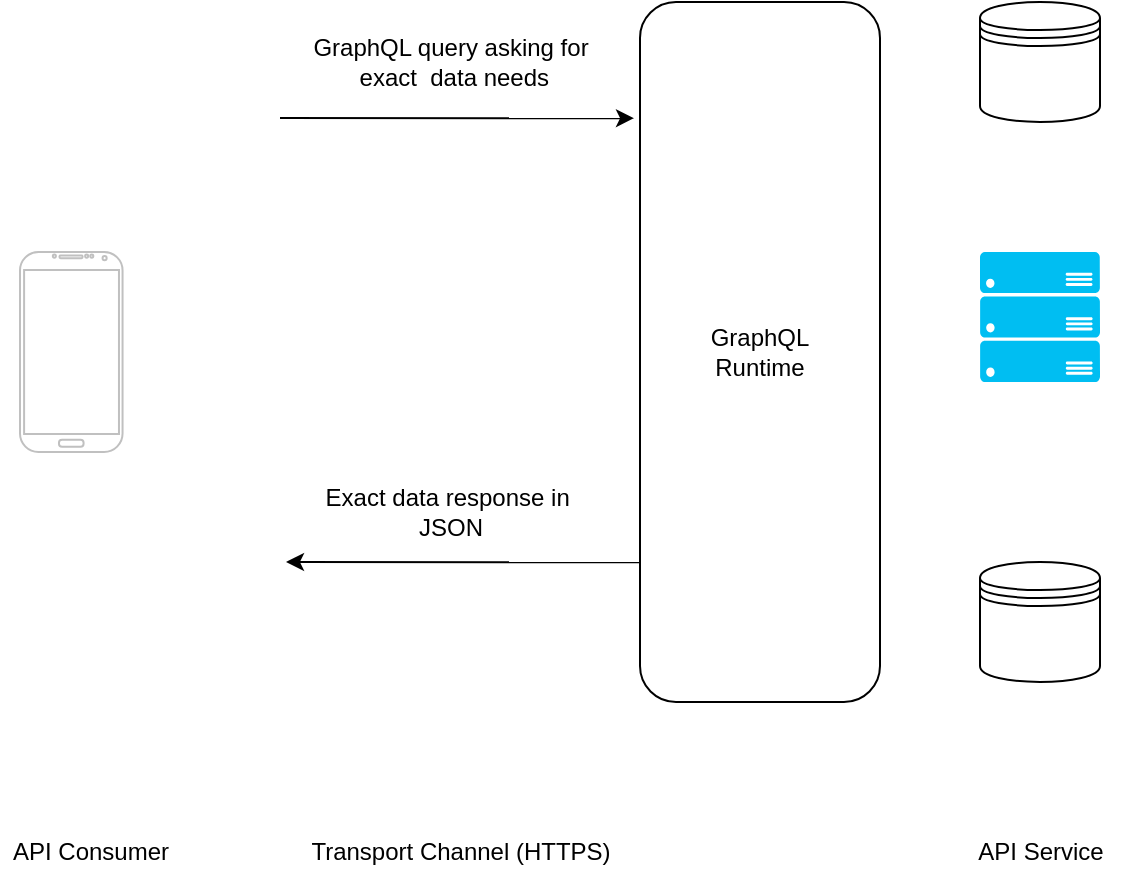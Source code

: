 <mxfile version="14.6.13" type="device"><diagram id="CJVk5MEopl4BRlpBAS0J" name="Page-1"><mxGraphModel dx="1606" dy="842" grid="1" gridSize="10" guides="1" tooltips="1" connect="1" arrows="1" fold="1" page="1" pageScale="1" pageWidth="827" pageHeight="1169" math="0" shadow="0"><root><mxCell id="0"/><mxCell id="1" parent="0"/><mxCell id="krnrq7sjNvWBm45qI9su-10" value="" style="verticalLabelPosition=bottom;verticalAlign=top;html=1;shadow=0;dashed=0;strokeWidth=1;shape=mxgraph.android.phone2;strokeColor=#c0c0c0;" vertex="1" parent="1"><mxGeometry x="-20" y="185" width="51.28" height="100" as="geometry"/></mxCell><mxCell id="krnrq7sjNvWBm45qI9su-12" value="GraphQL&lt;br&gt;Runtime" style="rounded=1;whiteSpace=wrap;html=1;" vertex="1" parent="1"><mxGeometry x="290" y="60" width="120" height="350" as="geometry"/></mxCell><mxCell id="krnrq7sjNvWBm45qI9su-13" value="" style="shape=datastore;whiteSpace=wrap;html=1;" vertex="1" parent="1"><mxGeometry x="460" y="60" width="60" height="60" as="geometry"/></mxCell><mxCell id="krnrq7sjNvWBm45qI9su-14" value="" style="shape=datastore;whiteSpace=wrap;html=1;" vertex="1" parent="1"><mxGeometry x="460" y="340" width="60" height="60" as="geometry"/></mxCell><mxCell id="krnrq7sjNvWBm45qI9su-15" value="" style="verticalLabelPosition=bottom;html=1;verticalAlign=top;align=center;strokeColor=none;fillColor=#00BEF2;shape=mxgraph.azure.server_rack;" vertex="1" parent="1"><mxGeometry x="460" y="185" width="60" height="65" as="geometry"/></mxCell><mxCell id="krnrq7sjNvWBm45qI9su-16" value="" style="endArrow=classic;html=1;entryX=-0.025;entryY=0.166;entryDx=0;entryDy=0;entryPerimeter=0;" edge="1" parent="1" target="krnrq7sjNvWBm45qI9su-12"><mxGeometry width="50" height="50" relative="1" as="geometry"><mxPoint x="110" y="118" as="sourcePoint"/><mxPoint x="160" y="110" as="targetPoint"/></mxGeometry></mxCell><mxCell id="krnrq7sjNvWBm45qI9su-17" value="" style="endArrow=none;html=1;entryX=-0.025;entryY=0.166;entryDx=0;entryDy=0;entryPerimeter=0;endFill=0;startArrow=classic;startFill=1;" edge="1" parent="1"><mxGeometry width="50" height="50" relative="1" as="geometry"><mxPoint x="113" y="340" as="sourcePoint"/><mxPoint x="290" y="340.1" as="targetPoint"/></mxGeometry></mxCell><mxCell id="krnrq7sjNvWBm45qI9su-18" value="GraphQL query asking for&lt;br&gt;&amp;nbsp;exact&amp;nbsp; data needs" style="text;html=1;align=center;verticalAlign=middle;resizable=0;points=[];autosize=1;strokeColor=none;" vertex="1" parent="1"><mxGeometry x="120" y="75" width="150" height="30" as="geometry"/></mxCell><mxCell id="krnrq7sjNvWBm45qI9su-19" value="Exact data response in&amp;nbsp;&lt;br&gt;JSON" style="text;html=1;align=center;verticalAlign=middle;resizable=0;points=[];autosize=1;strokeColor=none;" vertex="1" parent="1"><mxGeometry x="125" y="300" width="140" height="30" as="geometry"/></mxCell><mxCell id="krnrq7sjNvWBm45qI9su-20" value="Transport Channel (HTTPS)" style="text;html=1;align=center;verticalAlign=middle;resizable=0;points=[];autosize=1;strokeColor=none;" vertex="1" parent="1"><mxGeometry x="115" y="475" width="170" height="20" as="geometry"/></mxCell><mxCell id="krnrq7sjNvWBm45qI9su-21" value="API Service" style="text;html=1;align=center;verticalAlign=middle;resizable=0;points=[];autosize=1;strokeColor=none;" vertex="1" parent="1"><mxGeometry x="450" y="475" width="80" height="20" as="geometry"/></mxCell><mxCell id="krnrq7sjNvWBm45qI9su-22" value="API Consumer" style="text;html=1;align=center;verticalAlign=middle;resizable=0;points=[];autosize=1;strokeColor=none;" vertex="1" parent="1"><mxGeometry x="-29.72" y="475" width="90" height="20" as="geometry"/></mxCell></root></mxGraphModel></diagram></mxfile>